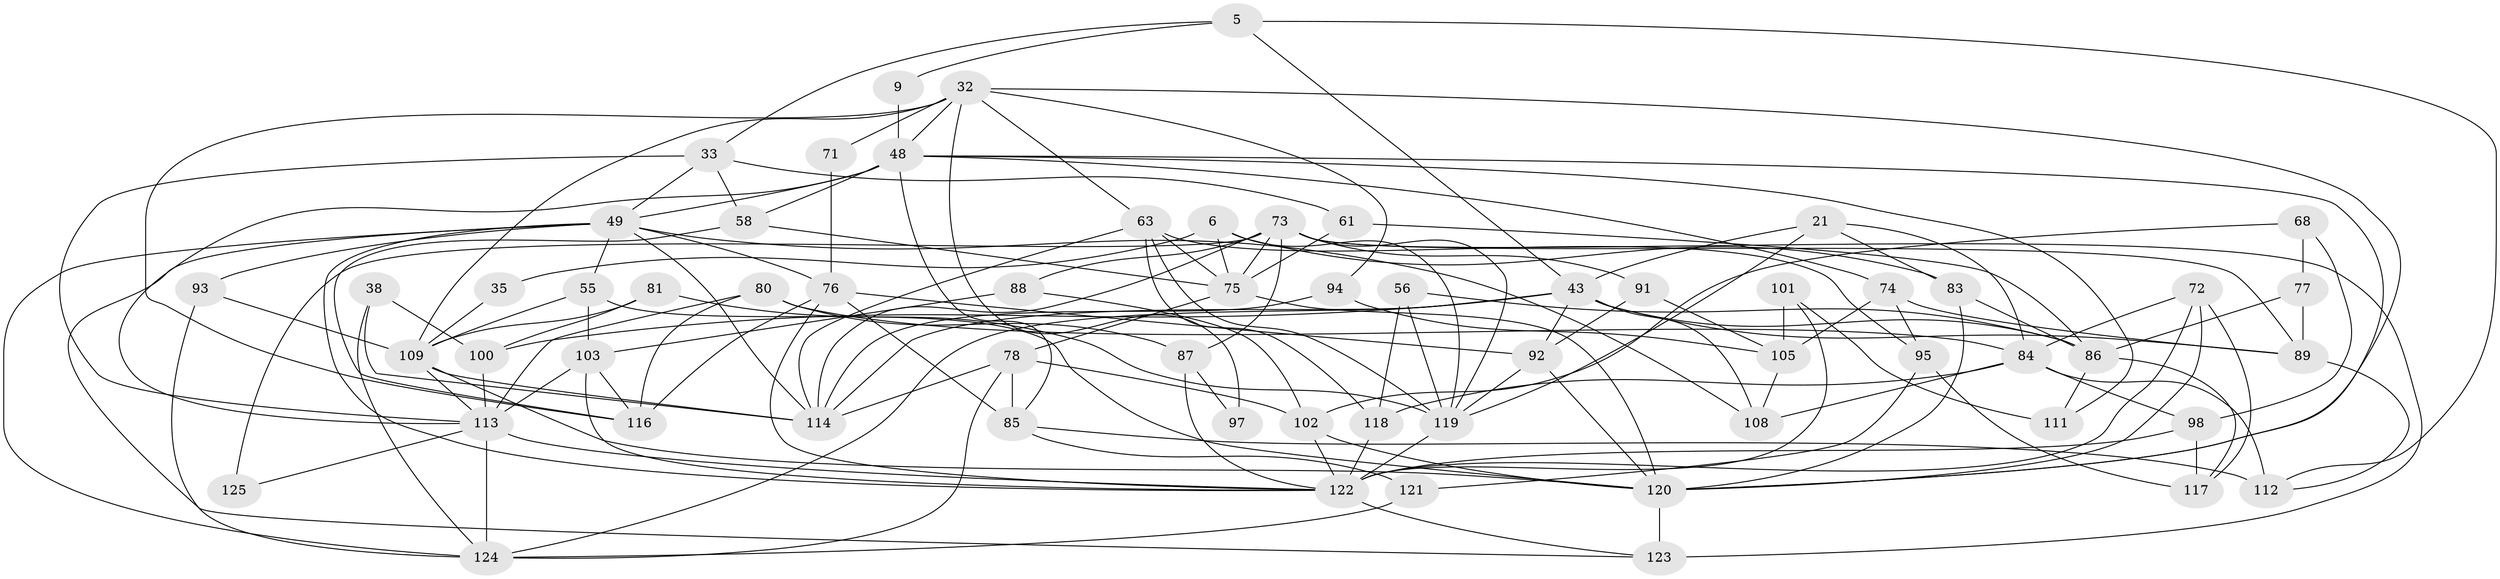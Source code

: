 // original degree distribution, {5: 0.248, 4: 0.232, 3: 0.264, 2: 0.144, 8: 0.016, 7: 0.024, 6: 0.064, 9: 0.008}
// Generated by graph-tools (version 1.1) at 2025/50/03/09/25 04:50:18]
// undirected, 62 vertices, 153 edges
graph export_dot {
graph [start="1"]
  node [color=gray90,style=filled];
  5;
  6;
  9;
  21 [super="+18"];
  32 [super="+12"];
  33;
  35;
  38;
  43 [super="+30+41"];
  48 [super="+47"];
  49 [super="+16"];
  55;
  56;
  58;
  61;
  63 [super="+44"];
  68;
  71;
  72;
  73 [super="+64+29"];
  74 [super="+24"];
  75 [super="+4+62"];
  76 [super="+14"];
  77 [super="+42"];
  78 [super="+53"];
  80;
  81 [super="+79"];
  83;
  84 [super="+39"];
  85 [super="+65"];
  86 [super="+37+82"];
  87;
  88;
  89;
  91 [super="+36"];
  92;
  93 [super="+8"];
  94;
  95;
  97;
  98;
  100;
  101;
  102 [super="+45"];
  103;
  105;
  108;
  109 [super="+67"];
  111;
  112;
  113 [super="+60+99"];
  114 [super="+90"];
  116 [super="+25"];
  117;
  118 [super="+50+115"];
  119 [super="+31"];
  120 [super="+11+54+69"];
  121;
  122 [super="+70+66"];
  123 [super="+96"];
  124 [super="+107+110"];
  125;
  5 -- 33;
  5 -- 9;
  5 -- 112;
  5 -- 43;
  6 -- 83;
  6 -- 35;
  6 -- 75;
  6 -- 119;
  9 -- 48;
  21 -- 83 [weight=2];
  21 -- 84;
  21 -- 119;
  21 -- 43 [weight=2];
  32 -- 116 [weight=2];
  32 -- 71;
  32 -- 97;
  32 -- 109;
  32 -- 48;
  32 -- 120;
  32 -- 94;
  32 -- 63;
  33 -- 58;
  33 -- 49 [weight=2];
  33 -- 61;
  33 -- 113;
  35 -- 109;
  38 -- 100;
  38 -- 114;
  38 -- 124;
  43 -- 114 [weight=2];
  43 -- 86 [weight=2];
  43 -- 100;
  43 -- 108;
  43 -- 92;
  43 -- 89;
  43 -- 124 [weight=2];
  48 -- 113;
  48 -- 49 [weight=2];
  48 -- 111;
  48 -- 85;
  48 -- 58;
  48 -- 74;
  48 -- 120;
  49 -- 55 [weight=2];
  49 -- 93 [weight=2];
  49 -- 108;
  49 -- 114;
  49 -- 124;
  49 -- 123;
  49 -- 122;
  49 -- 76;
  55 -- 103;
  55 -- 109 [weight=2];
  55 -- 120;
  56 -- 119;
  56 -- 86;
  56 -- 118 [weight=2];
  58 -- 75;
  58 -- 116;
  61 -- 75;
  61 -- 86;
  63 -- 119 [weight=2];
  63 -- 118 [weight=2];
  63 -- 114;
  63 -- 75;
  63 -- 95;
  68 -- 98;
  68 -- 77;
  68 -- 102;
  71 -- 76;
  72 -- 84;
  72 -- 117;
  72 -- 122;
  72 -- 120;
  73 -- 114 [weight=2];
  73 -- 119;
  73 -- 88;
  73 -- 75 [weight=3];
  73 -- 123 [weight=3];
  73 -- 87;
  73 -- 89;
  73 -- 125;
  73 -- 91;
  74 -- 89;
  74 -- 95;
  74 -- 105;
  75 -- 78;
  75 -- 120 [weight=2];
  76 -- 85;
  76 -- 116;
  76 -- 122;
  76 -- 92;
  77 -- 89;
  77 -- 86;
  78 -- 102;
  78 -- 114;
  78 -- 124;
  78 -- 85;
  80 -- 87;
  80 -- 116;
  80 -- 84;
  80 -- 113;
  81 -- 100 [weight=2];
  81 -- 119 [weight=2];
  81 -- 109;
  83 -- 86;
  83 -- 120;
  84 -- 108;
  84 -- 112;
  84 -- 98;
  84 -- 118;
  85 -- 121;
  85 -- 112 [weight=2];
  86 -- 117;
  86 -- 111;
  87 -- 97;
  87 -- 122 [weight=2];
  88 -- 102;
  88 -- 103;
  89 -- 112;
  91 -- 105;
  91 -- 92;
  92 -- 119;
  92 -- 120;
  93 -- 109;
  93 -- 124;
  94 -- 105;
  94 -- 114;
  95 -- 121;
  95 -- 117;
  98 -- 117;
  98 -- 122 [weight=2];
  100 -- 113;
  101 -- 105;
  101 -- 111;
  101 -- 122;
  102 -- 122;
  102 -- 120;
  103 -- 116;
  103 -- 122;
  103 -- 113;
  105 -- 108;
  109 -- 114 [weight=2];
  109 -- 120;
  109 -- 113;
  113 -- 124 [weight=3];
  113 -- 122;
  113 -- 125;
  118 -- 122 [weight=3];
  119 -- 122;
  120 -- 123 [weight=3];
  121 -- 124 [weight=2];
  122 -- 123;
}
